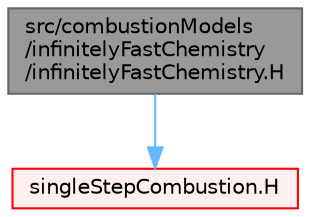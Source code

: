 digraph "src/combustionModels/infinitelyFastChemistry/infinitelyFastChemistry.H"
{
 // LATEX_PDF_SIZE
  bgcolor="transparent";
  edge [fontname=Helvetica,fontsize=10,labelfontname=Helvetica,labelfontsize=10];
  node [fontname=Helvetica,fontsize=10,shape=box,height=0.2,width=0.4];
  Node1 [id="Node000001",label="src/combustionModels\l/infinitelyFastChemistry\l/infinitelyFastChemistry.H",height=0.2,width=0.4,color="gray40", fillcolor="grey60", style="filled", fontcolor="black",tooltip=" "];
  Node1 -> Node2 [id="edge1_Node000001_Node000002",color="steelblue1",style="solid",tooltip=" "];
  Node2 [id="Node000002",label="singleStepCombustion.H",height=0.2,width=0.4,color="red", fillcolor="#FFF0F0", style="filled",URL="$singleStepCombustion_8H.html",tooltip=" "];
}
